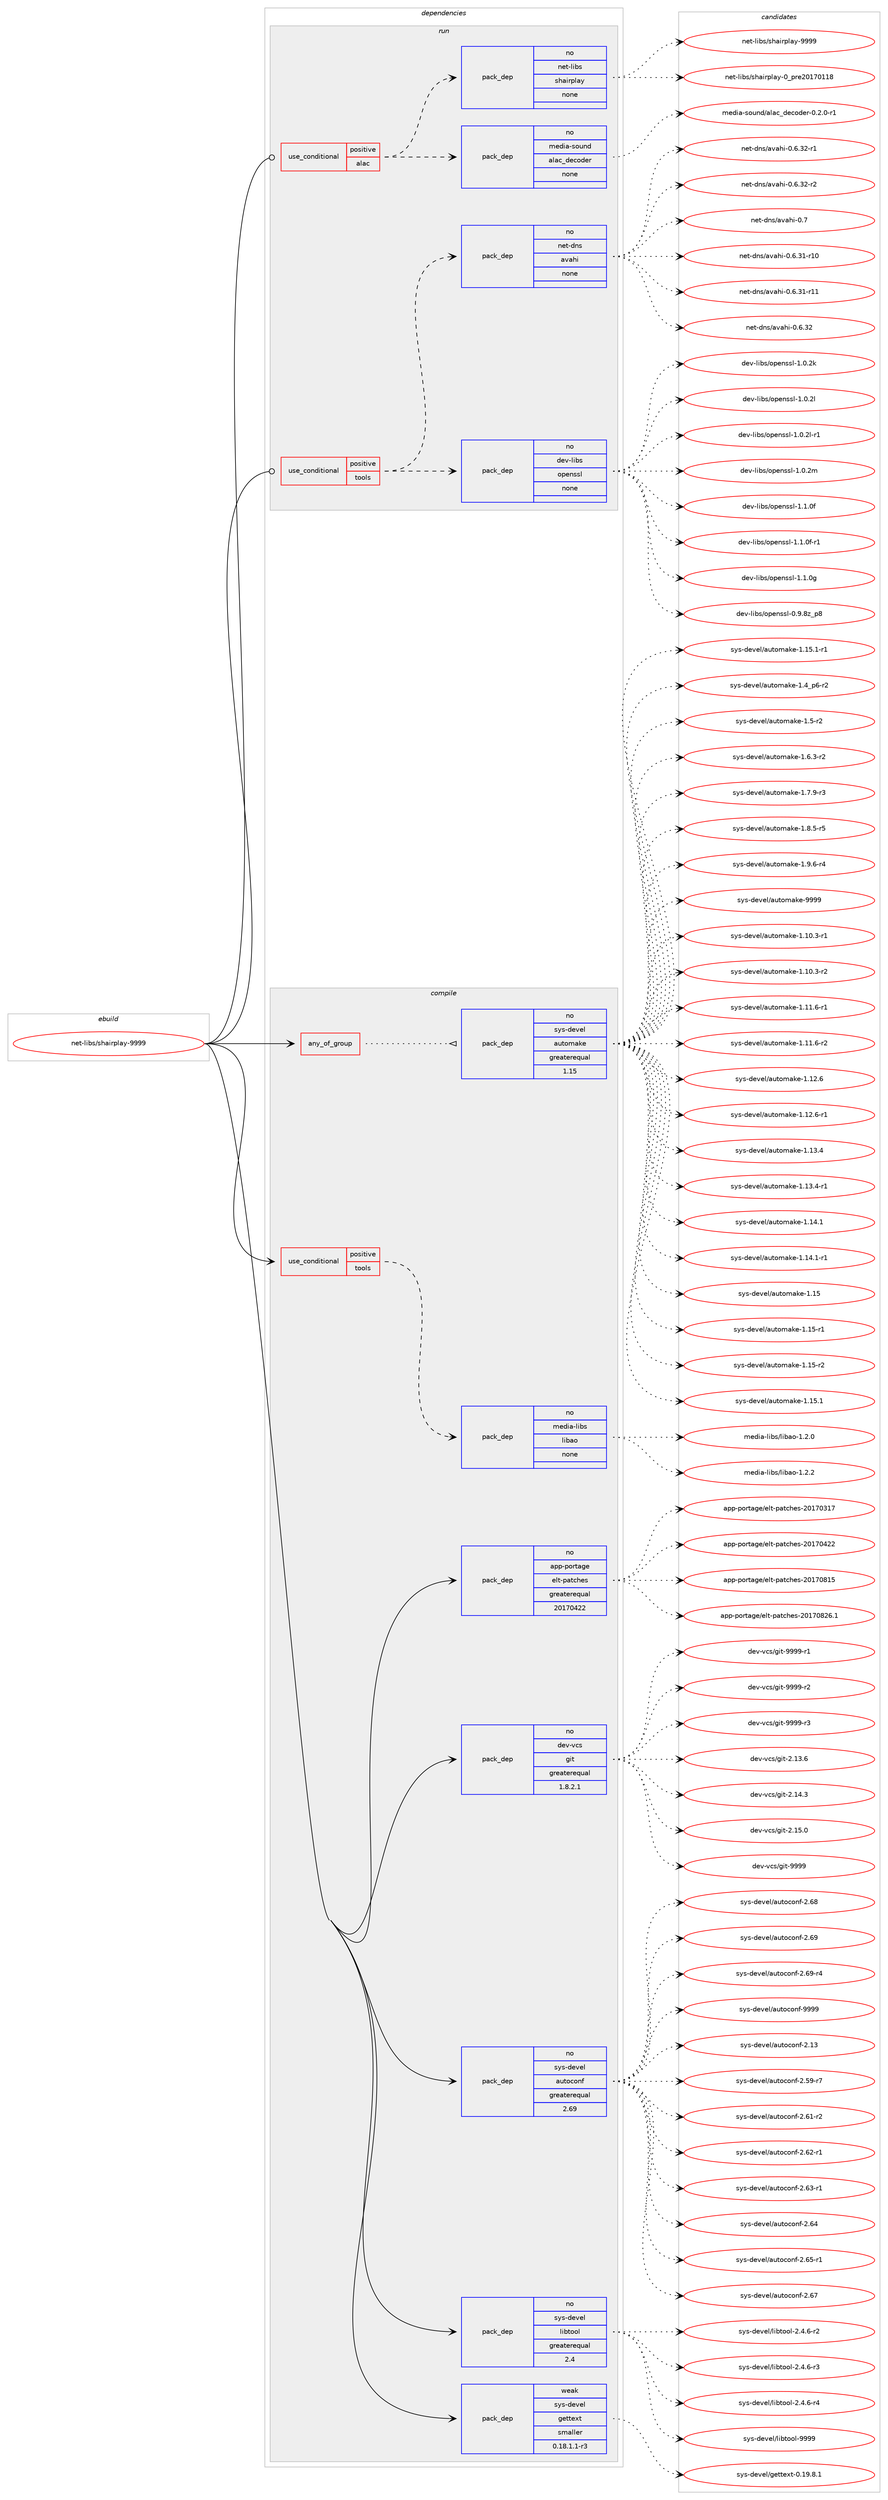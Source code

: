 digraph prolog {

# *************
# Graph options
# *************

newrank=true;
concentrate=true;
compound=true;
graph [rankdir=LR,fontname=Helvetica,fontsize=10,ranksep=1.5];#, ranksep=2.5, nodesep=0.2];
edge  [arrowhead=vee];
node  [fontname=Helvetica,fontsize=10];

# **********
# The ebuild
# **********

subgraph cluster_leftcol {
color=gray;
rank=same;
label=<<i>ebuild</i>>;
id [label="net-libs/shairplay-9999", color=red, width=4, href="../net-libs/shairplay-9999.svg"];
}

# ****************
# The dependencies
# ****************

subgraph cluster_midcol {
color=gray;
label=<<i>dependencies</i>>;
subgraph cluster_compile {
fillcolor="#eeeeee";
style=filled;
label=<<i>compile</i>>;
subgraph any6842 {
dependency419379 [label=<<TABLE BORDER="0" CELLBORDER="1" CELLSPACING="0" CELLPADDING="4"><TR><TD CELLPADDING="10">any_of_group</TD></TR></TABLE>>, shape=none, color=red];subgraph pack308578 {
dependency419380 [label=<<TABLE BORDER="0" CELLBORDER="1" CELLSPACING="0" CELLPADDING="4" WIDTH="220"><TR><TD ROWSPAN="6" CELLPADDING="30">pack_dep</TD></TR><TR><TD WIDTH="110">no</TD></TR><TR><TD>sys-devel</TD></TR><TR><TD>automake</TD></TR><TR><TD>greaterequal</TD></TR><TR><TD>1.15</TD></TR></TABLE>>, shape=none, color=blue];
}
dependency419379:e -> dependency419380:w [weight=20,style="dotted",arrowhead="oinv"];
}
id:e -> dependency419379:w [weight=20,style="solid",arrowhead="vee"];
subgraph cond103767 {
dependency419381 [label=<<TABLE BORDER="0" CELLBORDER="1" CELLSPACING="0" CELLPADDING="4"><TR><TD ROWSPAN="3" CELLPADDING="10">use_conditional</TD></TR><TR><TD>positive</TD></TR><TR><TD>tools</TD></TR></TABLE>>, shape=none, color=red];
subgraph pack308579 {
dependency419382 [label=<<TABLE BORDER="0" CELLBORDER="1" CELLSPACING="0" CELLPADDING="4" WIDTH="220"><TR><TD ROWSPAN="6" CELLPADDING="30">pack_dep</TD></TR><TR><TD WIDTH="110">no</TD></TR><TR><TD>media-libs</TD></TR><TR><TD>libao</TD></TR><TR><TD>none</TD></TR><TR><TD></TD></TR></TABLE>>, shape=none, color=blue];
}
dependency419381:e -> dependency419382:w [weight=20,style="dashed",arrowhead="vee"];
}
id:e -> dependency419381:w [weight=20,style="solid",arrowhead="vee"];
subgraph pack308580 {
dependency419383 [label=<<TABLE BORDER="0" CELLBORDER="1" CELLSPACING="0" CELLPADDING="4" WIDTH="220"><TR><TD ROWSPAN="6" CELLPADDING="30">pack_dep</TD></TR><TR><TD WIDTH="110">no</TD></TR><TR><TD>app-portage</TD></TR><TR><TD>elt-patches</TD></TR><TR><TD>greaterequal</TD></TR><TR><TD>20170422</TD></TR></TABLE>>, shape=none, color=blue];
}
id:e -> dependency419383:w [weight=20,style="solid",arrowhead="vee"];
subgraph pack308581 {
dependency419384 [label=<<TABLE BORDER="0" CELLBORDER="1" CELLSPACING="0" CELLPADDING="4" WIDTH="220"><TR><TD ROWSPAN="6" CELLPADDING="30">pack_dep</TD></TR><TR><TD WIDTH="110">no</TD></TR><TR><TD>dev-vcs</TD></TR><TR><TD>git</TD></TR><TR><TD>greaterequal</TD></TR><TR><TD>1.8.2.1</TD></TR></TABLE>>, shape=none, color=blue];
}
id:e -> dependency419384:w [weight=20,style="solid",arrowhead="vee"];
subgraph pack308582 {
dependency419385 [label=<<TABLE BORDER="0" CELLBORDER="1" CELLSPACING="0" CELLPADDING="4" WIDTH="220"><TR><TD ROWSPAN="6" CELLPADDING="30">pack_dep</TD></TR><TR><TD WIDTH="110">no</TD></TR><TR><TD>sys-devel</TD></TR><TR><TD>autoconf</TD></TR><TR><TD>greaterequal</TD></TR><TR><TD>2.69</TD></TR></TABLE>>, shape=none, color=blue];
}
id:e -> dependency419385:w [weight=20,style="solid",arrowhead="vee"];
subgraph pack308583 {
dependency419386 [label=<<TABLE BORDER="0" CELLBORDER="1" CELLSPACING="0" CELLPADDING="4" WIDTH="220"><TR><TD ROWSPAN="6" CELLPADDING="30">pack_dep</TD></TR><TR><TD WIDTH="110">no</TD></TR><TR><TD>sys-devel</TD></TR><TR><TD>libtool</TD></TR><TR><TD>greaterequal</TD></TR><TR><TD>2.4</TD></TR></TABLE>>, shape=none, color=blue];
}
id:e -> dependency419386:w [weight=20,style="solid",arrowhead="vee"];
subgraph pack308584 {
dependency419387 [label=<<TABLE BORDER="0" CELLBORDER="1" CELLSPACING="0" CELLPADDING="4" WIDTH="220"><TR><TD ROWSPAN="6" CELLPADDING="30">pack_dep</TD></TR><TR><TD WIDTH="110">weak</TD></TR><TR><TD>sys-devel</TD></TR><TR><TD>gettext</TD></TR><TR><TD>smaller</TD></TR><TR><TD>0.18.1.1-r3</TD></TR></TABLE>>, shape=none, color=blue];
}
id:e -> dependency419387:w [weight=20,style="solid",arrowhead="vee"];
}
subgraph cluster_compileandrun {
fillcolor="#eeeeee";
style=filled;
label=<<i>compile and run</i>>;
}
subgraph cluster_run {
fillcolor="#eeeeee";
style=filled;
label=<<i>run</i>>;
subgraph cond103768 {
dependency419388 [label=<<TABLE BORDER="0" CELLBORDER="1" CELLSPACING="0" CELLPADDING="4"><TR><TD ROWSPAN="3" CELLPADDING="10">use_conditional</TD></TR><TR><TD>positive</TD></TR><TR><TD>alac</TD></TR></TABLE>>, shape=none, color=red];
subgraph pack308585 {
dependency419389 [label=<<TABLE BORDER="0" CELLBORDER="1" CELLSPACING="0" CELLPADDING="4" WIDTH="220"><TR><TD ROWSPAN="6" CELLPADDING="30">pack_dep</TD></TR><TR><TD WIDTH="110">no</TD></TR><TR><TD>media-sound</TD></TR><TR><TD>alac_decoder</TD></TR><TR><TD>none</TD></TR><TR><TD></TD></TR></TABLE>>, shape=none, color=blue];
}
dependency419388:e -> dependency419389:w [weight=20,style="dashed",arrowhead="vee"];
subgraph pack308586 {
dependency419390 [label=<<TABLE BORDER="0" CELLBORDER="1" CELLSPACING="0" CELLPADDING="4" WIDTH="220"><TR><TD ROWSPAN="6" CELLPADDING="30">pack_dep</TD></TR><TR><TD WIDTH="110">no</TD></TR><TR><TD>net-libs</TD></TR><TR><TD>shairplay</TD></TR><TR><TD>none</TD></TR><TR><TD></TD></TR></TABLE>>, shape=none, color=blue];
}
dependency419388:e -> dependency419390:w [weight=20,style="dashed",arrowhead="vee"];
}
id:e -> dependency419388:w [weight=20,style="solid",arrowhead="odot"];
subgraph cond103769 {
dependency419391 [label=<<TABLE BORDER="0" CELLBORDER="1" CELLSPACING="0" CELLPADDING="4"><TR><TD ROWSPAN="3" CELLPADDING="10">use_conditional</TD></TR><TR><TD>positive</TD></TR><TR><TD>tools</TD></TR></TABLE>>, shape=none, color=red];
subgraph pack308587 {
dependency419392 [label=<<TABLE BORDER="0" CELLBORDER="1" CELLSPACING="0" CELLPADDING="4" WIDTH="220"><TR><TD ROWSPAN="6" CELLPADDING="30">pack_dep</TD></TR><TR><TD WIDTH="110">no</TD></TR><TR><TD>dev-libs</TD></TR><TR><TD>openssl</TD></TR><TR><TD>none</TD></TR><TR><TD></TD></TR></TABLE>>, shape=none, color=blue];
}
dependency419391:e -> dependency419392:w [weight=20,style="dashed",arrowhead="vee"];
subgraph pack308588 {
dependency419393 [label=<<TABLE BORDER="0" CELLBORDER="1" CELLSPACING="0" CELLPADDING="4" WIDTH="220"><TR><TD ROWSPAN="6" CELLPADDING="30">pack_dep</TD></TR><TR><TD WIDTH="110">no</TD></TR><TR><TD>net-dns</TD></TR><TR><TD>avahi</TD></TR><TR><TD>none</TD></TR><TR><TD></TD></TR></TABLE>>, shape=none, color=blue];
}
dependency419391:e -> dependency419393:w [weight=20,style="dashed",arrowhead="vee"];
}
id:e -> dependency419391:w [weight=20,style="solid",arrowhead="odot"];
}
}

# **************
# The candidates
# **************

subgraph cluster_choices {
rank=same;
color=gray;
label=<<i>candidates</i>>;

subgraph choice308578 {
color=black;
nodesep=1;
choice11512111545100101118101108479711711611110997107101454946494846514511449 [label="sys-devel/automake-1.10.3-r1", color=red, width=4,href="../sys-devel/automake-1.10.3-r1.svg"];
choice11512111545100101118101108479711711611110997107101454946494846514511450 [label="sys-devel/automake-1.10.3-r2", color=red, width=4,href="../sys-devel/automake-1.10.3-r2.svg"];
choice11512111545100101118101108479711711611110997107101454946494946544511449 [label="sys-devel/automake-1.11.6-r1", color=red, width=4,href="../sys-devel/automake-1.11.6-r1.svg"];
choice11512111545100101118101108479711711611110997107101454946494946544511450 [label="sys-devel/automake-1.11.6-r2", color=red, width=4,href="../sys-devel/automake-1.11.6-r2.svg"];
choice1151211154510010111810110847971171161111099710710145494649504654 [label="sys-devel/automake-1.12.6", color=red, width=4,href="../sys-devel/automake-1.12.6.svg"];
choice11512111545100101118101108479711711611110997107101454946495046544511449 [label="sys-devel/automake-1.12.6-r1", color=red, width=4,href="../sys-devel/automake-1.12.6-r1.svg"];
choice1151211154510010111810110847971171161111099710710145494649514652 [label="sys-devel/automake-1.13.4", color=red, width=4,href="../sys-devel/automake-1.13.4.svg"];
choice11512111545100101118101108479711711611110997107101454946495146524511449 [label="sys-devel/automake-1.13.4-r1", color=red, width=4,href="../sys-devel/automake-1.13.4-r1.svg"];
choice1151211154510010111810110847971171161111099710710145494649524649 [label="sys-devel/automake-1.14.1", color=red, width=4,href="../sys-devel/automake-1.14.1.svg"];
choice11512111545100101118101108479711711611110997107101454946495246494511449 [label="sys-devel/automake-1.14.1-r1", color=red, width=4,href="../sys-devel/automake-1.14.1-r1.svg"];
choice115121115451001011181011084797117116111109971071014549464953 [label="sys-devel/automake-1.15", color=red, width=4,href="../sys-devel/automake-1.15.svg"];
choice1151211154510010111810110847971171161111099710710145494649534511449 [label="sys-devel/automake-1.15-r1", color=red, width=4,href="../sys-devel/automake-1.15-r1.svg"];
choice1151211154510010111810110847971171161111099710710145494649534511450 [label="sys-devel/automake-1.15-r2", color=red, width=4,href="../sys-devel/automake-1.15-r2.svg"];
choice1151211154510010111810110847971171161111099710710145494649534649 [label="sys-devel/automake-1.15.1", color=red, width=4,href="../sys-devel/automake-1.15.1.svg"];
choice11512111545100101118101108479711711611110997107101454946495346494511449 [label="sys-devel/automake-1.15.1-r1", color=red, width=4,href="../sys-devel/automake-1.15.1-r1.svg"];
choice115121115451001011181011084797117116111109971071014549465295112544511450 [label="sys-devel/automake-1.4_p6-r2", color=red, width=4,href="../sys-devel/automake-1.4_p6-r2.svg"];
choice11512111545100101118101108479711711611110997107101454946534511450 [label="sys-devel/automake-1.5-r2", color=red, width=4,href="../sys-devel/automake-1.5-r2.svg"];
choice115121115451001011181011084797117116111109971071014549465446514511450 [label="sys-devel/automake-1.6.3-r2", color=red, width=4,href="../sys-devel/automake-1.6.3-r2.svg"];
choice115121115451001011181011084797117116111109971071014549465546574511451 [label="sys-devel/automake-1.7.9-r3", color=red, width=4,href="../sys-devel/automake-1.7.9-r3.svg"];
choice115121115451001011181011084797117116111109971071014549465646534511453 [label="sys-devel/automake-1.8.5-r5", color=red, width=4,href="../sys-devel/automake-1.8.5-r5.svg"];
choice115121115451001011181011084797117116111109971071014549465746544511452 [label="sys-devel/automake-1.9.6-r4", color=red, width=4,href="../sys-devel/automake-1.9.6-r4.svg"];
choice115121115451001011181011084797117116111109971071014557575757 [label="sys-devel/automake-9999", color=red, width=4,href="../sys-devel/automake-9999.svg"];
dependency419380:e -> choice11512111545100101118101108479711711611110997107101454946494846514511449:w [style=dotted,weight="100"];
dependency419380:e -> choice11512111545100101118101108479711711611110997107101454946494846514511450:w [style=dotted,weight="100"];
dependency419380:e -> choice11512111545100101118101108479711711611110997107101454946494946544511449:w [style=dotted,weight="100"];
dependency419380:e -> choice11512111545100101118101108479711711611110997107101454946494946544511450:w [style=dotted,weight="100"];
dependency419380:e -> choice1151211154510010111810110847971171161111099710710145494649504654:w [style=dotted,weight="100"];
dependency419380:e -> choice11512111545100101118101108479711711611110997107101454946495046544511449:w [style=dotted,weight="100"];
dependency419380:e -> choice1151211154510010111810110847971171161111099710710145494649514652:w [style=dotted,weight="100"];
dependency419380:e -> choice11512111545100101118101108479711711611110997107101454946495146524511449:w [style=dotted,weight="100"];
dependency419380:e -> choice1151211154510010111810110847971171161111099710710145494649524649:w [style=dotted,weight="100"];
dependency419380:e -> choice11512111545100101118101108479711711611110997107101454946495246494511449:w [style=dotted,weight="100"];
dependency419380:e -> choice115121115451001011181011084797117116111109971071014549464953:w [style=dotted,weight="100"];
dependency419380:e -> choice1151211154510010111810110847971171161111099710710145494649534511449:w [style=dotted,weight="100"];
dependency419380:e -> choice1151211154510010111810110847971171161111099710710145494649534511450:w [style=dotted,weight="100"];
dependency419380:e -> choice1151211154510010111810110847971171161111099710710145494649534649:w [style=dotted,weight="100"];
dependency419380:e -> choice11512111545100101118101108479711711611110997107101454946495346494511449:w [style=dotted,weight="100"];
dependency419380:e -> choice115121115451001011181011084797117116111109971071014549465295112544511450:w [style=dotted,weight="100"];
dependency419380:e -> choice11512111545100101118101108479711711611110997107101454946534511450:w [style=dotted,weight="100"];
dependency419380:e -> choice115121115451001011181011084797117116111109971071014549465446514511450:w [style=dotted,weight="100"];
dependency419380:e -> choice115121115451001011181011084797117116111109971071014549465546574511451:w [style=dotted,weight="100"];
dependency419380:e -> choice115121115451001011181011084797117116111109971071014549465646534511453:w [style=dotted,weight="100"];
dependency419380:e -> choice115121115451001011181011084797117116111109971071014549465746544511452:w [style=dotted,weight="100"];
dependency419380:e -> choice115121115451001011181011084797117116111109971071014557575757:w [style=dotted,weight="100"];
}
subgraph choice308579 {
color=black;
nodesep=1;
choice109101100105974510810598115471081059897111454946504648 [label="media-libs/libao-1.2.0", color=red, width=4,href="../media-libs/libao-1.2.0.svg"];
choice109101100105974510810598115471081059897111454946504650 [label="media-libs/libao-1.2.2", color=red, width=4,href="../media-libs/libao-1.2.2.svg"];
dependency419382:e -> choice109101100105974510810598115471081059897111454946504648:w [style=dotted,weight="100"];
dependency419382:e -> choice109101100105974510810598115471081059897111454946504650:w [style=dotted,weight="100"];
}
subgraph choice308580 {
color=black;
nodesep=1;
choice97112112451121111141169710310147101108116451129711699104101115455048495548514955 [label="app-portage/elt-patches-20170317", color=red, width=4,href="../app-portage/elt-patches-20170317.svg"];
choice97112112451121111141169710310147101108116451129711699104101115455048495548525050 [label="app-portage/elt-patches-20170422", color=red, width=4,href="../app-portage/elt-patches-20170422.svg"];
choice97112112451121111141169710310147101108116451129711699104101115455048495548564953 [label="app-portage/elt-patches-20170815", color=red, width=4,href="../app-portage/elt-patches-20170815.svg"];
choice971121124511211111411697103101471011081164511297116991041011154550484955485650544649 [label="app-portage/elt-patches-20170826.1", color=red, width=4,href="../app-portage/elt-patches-20170826.1.svg"];
dependency419383:e -> choice97112112451121111141169710310147101108116451129711699104101115455048495548514955:w [style=dotted,weight="100"];
dependency419383:e -> choice97112112451121111141169710310147101108116451129711699104101115455048495548525050:w [style=dotted,weight="100"];
dependency419383:e -> choice97112112451121111141169710310147101108116451129711699104101115455048495548564953:w [style=dotted,weight="100"];
dependency419383:e -> choice971121124511211111411697103101471011081164511297116991041011154550484955485650544649:w [style=dotted,weight="100"];
}
subgraph choice308581 {
color=black;
nodesep=1;
choice10010111845118991154710310511645504649514654 [label="dev-vcs/git-2.13.6", color=red, width=4,href="../dev-vcs/git-2.13.6.svg"];
choice10010111845118991154710310511645504649524651 [label="dev-vcs/git-2.14.3", color=red, width=4,href="../dev-vcs/git-2.14.3.svg"];
choice10010111845118991154710310511645504649534648 [label="dev-vcs/git-2.15.0", color=red, width=4,href="../dev-vcs/git-2.15.0.svg"];
choice1001011184511899115471031051164557575757 [label="dev-vcs/git-9999", color=red, width=4,href="../dev-vcs/git-9999.svg"];
choice10010111845118991154710310511645575757574511449 [label="dev-vcs/git-9999-r1", color=red, width=4,href="../dev-vcs/git-9999-r1.svg"];
choice10010111845118991154710310511645575757574511450 [label="dev-vcs/git-9999-r2", color=red, width=4,href="../dev-vcs/git-9999-r2.svg"];
choice10010111845118991154710310511645575757574511451 [label="dev-vcs/git-9999-r3", color=red, width=4,href="../dev-vcs/git-9999-r3.svg"];
dependency419384:e -> choice10010111845118991154710310511645504649514654:w [style=dotted,weight="100"];
dependency419384:e -> choice10010111845118991154710310511645504649524651:w [style=dotted,weight="100"];
dependency419384:e -> choice10010111845118991154710310511645504649534648:w [style=dotted,weight="100"];
dependency419384:e -> choice1001011184511899115471031051164557575757:w [style=dotted,weight="100"];
dependency419384:e -> choice10010111845118991154710310511645575757574511449:w [style=dotted,weight="100"];
dependency419384:e -> choice10010111845118991154710310511645575757574511450:w [style=dotted,weight="100"];
dependency419384:e -> choice10010111845118991154710310511645575757574511451:w [style=dotted,weight="100"];
}
subgraph choice308582 {
color=black;
nodesep=1;
choice115121115451001011181011084797117116111991111101024550464951 [label="sys-devel/autoconf-2.13", color=red, width=4,href="../sys-devel/autoconf-2.13.svg"];
choice1151211154510010111810110847971171161119911111010245504653574511455 [label="sys-devel/autoconf-2.59-r7", color=red, width=4,href="../sys-devel/autoconf-2.59-r7.svg"];
choice1151211154510010111810110847971171161119911111010245504654494511450 [label="sys-devel/autoconf-2.61-r2", color=red, width=4,href="../sys-devel/autoconf-2.61-r2.svg"];
choice1151211154510010111810110847971171161119911111010245504654504511449 [label="sys-devel/autoconf-2.62-r1", color=red, width=4,href="../sys-devel/autoconf-2.62-r1.svg"];
choice1151211154510010111810110847971171161119911111010245504654514511449 [label="sys-devel/autoconf-2.63-r1", color=red, width=4,href="../sys-devel/autoconf-2.63-r1.svg"];
choice115121115451001011181011084797117116111991111101024550465452 [label="sys-devel/autoconf-2.64", color=red, width=4,href="../sys-devel/autoconf-2.64.svg"];
choice1151211154510010111810110847971171161119911111010245504654534511449 [label="sys-devel/autoconf-2.65-r1", color=red, width=4,href="../sys-devel/autoconf-2.65-r1.svg"];
choice115121115451001011181011084797117116111991111101024550465455 [label="sys-devel/autoconf-2.67", color=red, width=4,href="../sys-devel/autoconf-2.67.svg"];
choice115121115451001011181011084797117116111991111101024550465456 [label="sys-devel/autoconf-2.68", color=red, width=4,href="../sys-devel/autoconf-2.68.svg"];
choice115121115451001011181011084797117116111991111101024550465457 [label="sys-devel/autoconf-2.69", color=red, width=4,href="../sys-devel/autoconf-2.69.svg"];
choice1151211154510010111810110847971171161119911111010245504654574511452 [label="sys-devel/autoconf-2.69-r4", color=red, width=4,href="../sys-devel/autoconf-2.69-r4.svg"];
choice115121115451001011181011084797117116111991111101024557575757 [label="sys-devel/autoconf-9999", color=red, width=4,href="../sys-devel/autoconf-9999.svg"];
dependency419385:e -> choice115121115451001011181011084797117116111991111101024550464951:w [style=dotted,weight="100"];
dependency419385:e -> choice1151211154510010111810110847971171161119911111010245504653574511455:w [style=dotted,weight="100"];
dependency419385:e -> choice1151211154510010111810110847971171161119911111010245504654494511450:w [style=dotted,weight="100"];
dependency419385:e -> choice1151211154510010111810110847971171161119911111010245504654504511449:w [style=dotted,weight="100"];
dependency419385:e -> choice1151211154510010111810110847971171161119911111010245504654514511449:w [style=dotted,weight="100"];
dependency419385:e -> choice115121115451001011181011084797117116111991111101024550465452:w [style=dotted,weight="100"];
dependency419385:e -> choice1151211154510010111810110847971171161119911111010245504654534511449:w [style=dotted,weight="100"];
dependency419385:e -> choice115121115451001011181011084797117116111991111101024550465455:w [style=dotted,weight="100"];
dependency419385:e -> choice115121115451001011181011084797117116111991111101024550465456:w [style=dotted,weight="100"];
dependency419385:e -> choice115121115451001011181011084797117116111991111101024550465457:w [style=dotted,weight="100"];
dependency419385:e -> choice1151211154510010111810110847971171161119911111010245504654574511452:w [style=dotted,weight="100"];
dependency419385:e -> choice115121115451001011181011084797117116111991111101024557575757:w [style=dotted,weight="100"];
}
subgraph choice308583 {
color=black;
nodesep=1;
choice1151211154510010111810110847108105981161111111084550465246544511450 [label="sys-devel/libtool-2.4.6-r2", color=red, width=4,href="../sys-devel/libtool-2.4.6-r2.svg"];
choice1151211154510010111810110847108105981161111111084550465246544511451 [label="sys-devel/libtool-2.4.6-r3", color=red, width=4,href="../sys-devel/libtool-2.4.6-r3.svg"];
choice1151211154510010111810110847108105981161111111084550465246544511452 [label="sys-devel/libtool-2.4.6-r4", color=red, width=4,href="../sys-devel/libtool-2.4.6-r4.svg"];
choice1151211154510010111810110847108105981161111111084557575757 [label="sys-devel/libtool-9999", color=red, width=4,href="../sys-devel/libtool-9999.svg"];
dependency419386:e -> choice1151211154510010111810110847108105981161111111084550465246544511450:w [style=dotted,weight="100"];
dependency419386:e -> choice1151211154510010111810110847108105981161111111084550465246544511451:w [style=dotted,weight="100"];
dependency419386:e -> choice1151211154510010111810110847108105981161111111084550465246544511452:w [style=dotted,weight="100"];
dependency419386:e -> choice1151211154510010111810110847108105981161111111084557575757:w [style=dotted,weight="100"];
}
subgraph choice308584 {
color=black;
nodesep=1;
choice1151211154510010111810110847103101116116101120116454846495746564649 [label="sys-devel/gettext-0.19.8.1", color=red, width=4,href="../sys-devel/gettext-0.19.8.1.svg"];
dependency419387:e -> choice1151211154510010111810110847103101116116101120116454846495746564649:w [style=dotted,weight="100"];
}
subgraph choice308585 {
color=black;
nodesep=1;
choice10910110010597451151111171101004797108979995100101991111001011144548465046484511449 [label="media-sound/alac_decoder-0.2.0-r1", color=red, width=4,href="../media-sound/alac_decoder-0.2.0-r1.svg"];
dependency419389:e -> choice10910110010597451151111171101004797108979995100101991111001011144548465046484511449:w [style=dotted,weight="100"];
}
subgraph choice308586 {
color=black;
nodesep=1;
choice11010111645108105981154711510497105114112108971214548951121141015048495548494956 [label="net-libs/shairplay-0_pre20170118", color=red, width=4,href="../net-libs/shairplay-0_pre20170118.svg"];
choice11010111645108105981154711510497105114112108971214557575757 [label="net-libs/shairplay-9999", color=red, width=4,href="../net-libs/shairplay-9999.svg"];
dependency419390:e -> choice11010111645108105981154711510497105114112108971214548951121141015048495548494956:w [style=dotted,weight="100"];
dependency419390:e -> choice11010111645108105981154711510497105114112108971214557575757:w [style=dotted,weight="100"];
}
subgraph choice308587 {
color=black;
nodesep=1;
choice1001011184510810598115471111121011101151151084548465746561229511256 [label="dev-libs/openssl-0.9.8z_p8", color=red, width=4,href="../dev-libs/openssl-0.9.8z_p8.svg"];
choice100101118451081059811547111112101110115115108454946484650107 [label="dev-libs/openssl-1.0.2k", color=red, width=4,href="../dev-libs/openssl-1.0.2k.svg"];
choice100101118451081059811547111112101110115115108454946484650108 [label="dev-libs/openssl-1.0.2l", color=red, width=4,href="../dev-libs/openssl-1.0.2l.svg"];
choice1001011184510810598115471111121011101151151084549464846501084511449 [label="dev-libs/openssl-1.0.2l-r1", color=red, width=4,href="../dev-libs/openssl-1.0.2l-r1.svg"];
choice100101118451081059811547111112101110115115108454946484650109 [label="dev-libs/openssl-1.0.2m", color=red, width=4,href="../dev-libs/openssl-1.0.2m.svg"];
choice100101118451081059811547111112101110115115108454946494648102 [label="dev-libs/openssl-1.1.0f", color=red, width=4,href="../dev-libs/openssl-1.1.0f.svg"];
choice1001011184510810598115471111121011101151151084549464946481024511449 [label="dev-libs/openssl-1.1.0f-r1", color=red, width=4,href="../dev-libs/openssl-1.1.0f-r1.svg"];
choice100101118451081059811547111112101110115115108454946494648103 [label="dev-libs/openssl-1.1.0g", color=red, width=4,href="../dev-libs/openssl-1.1.0g.svg"];
dependency419392:e -> choice1001011184510810598115471111121011101151151084548465746561229511256:w [style=dotted,weight="100"];
dependency419392:e -> choice100101118451081059811547111112101110115115108454946484650107:w [style=dotted,weight="100"];
dependency419392:e -> choice100101118451081059811547111112101110115115108454946484650108:w [style=dotted,weight="100"];
dependency419392:e -> choice1001011184510810598115471111121011101151151084549464846501084511449:w [style=dotted,weight="100"];
dependency419392:e -> choice100101118451081059811547111112101110115115108454946484650109:w [style=dotted,weight="100"];
dependency419392:e -> choice100101118451081059811547111112101110115115108454946494648102:w [style=dotted,weight="100"];
dependency419392:e -> choice1001011184510810598115471111121011101151151084549464946481024511449:w [style=dotted,weight="100"];
dependency419392:e -> choice100101118451081059811547111112101110115115108454946494648103:w [style=dotted,weight="100"];
}
subgraph choice308588 {
color=black;
nodesep=1;
choice1101011164510011011547971189710410545484654465149451144948 [label="net-dns/avahi-0.6.31-r10", color=red, width=4,href="../net-dns/avahi-0.6.31-r10.svg"];
choice1101011164510011011547971189710410545484654465149451144949 [label="net-dns/avahi-0.6.31-r11", color=red, width=4,href="../net-dns/avahi-0.6.31-r11.svg"];
choice1101011164510011011547971189710410545484654465150 [label="net-dns/avahi-0.6.32", color=red, width=4,href="../net-dns/avahi-0.6.32.svg"];
choice11010111645100110115479711897104105454846544651504511449 [label="net-dns/avahi-0.6.32-r1", color=red, width=4,href="../net-dns/avahi-0.6.32-r1.svg"];
choice11010111645100110115479711897104105454846544651504511450 [label="net-dns/avahi-0.6.32-r2", color=red, width=4,href="../net-dns/avahi-0.6.32-r2.svg"];
choice1101011164510011011547971189710410545484655 [label="net-dns/avahi-0.7", color=red, width=4,href="../net-dns/avahi-0.7.svg"];
dependency419393:e -> choice1101011164510011011547971189710410545484654465149451144948:w [style=dotted,weight="100"];
dependency419393:e -> choice1101011164510011011547971189710410545484654465149451144949:w [style=dotted,weight="100"];
dependency419393:e -> choice1101011164510011011547971189710410545484654465150:w [style=dotted,weight="100"];
dependency419393:e -> choice11010111645100110115479711897104105454846544651504511449:w [style=dotted,weight="100"];
dependency419393:e -> choice11010111645100110115479711897104105454846544651504511450:w [style=dotted,weight="100"];
dependency419393:e -> choice1101011164510011011547971189710410545484655:w [style=dotted,weight="100"];
}
}

}
